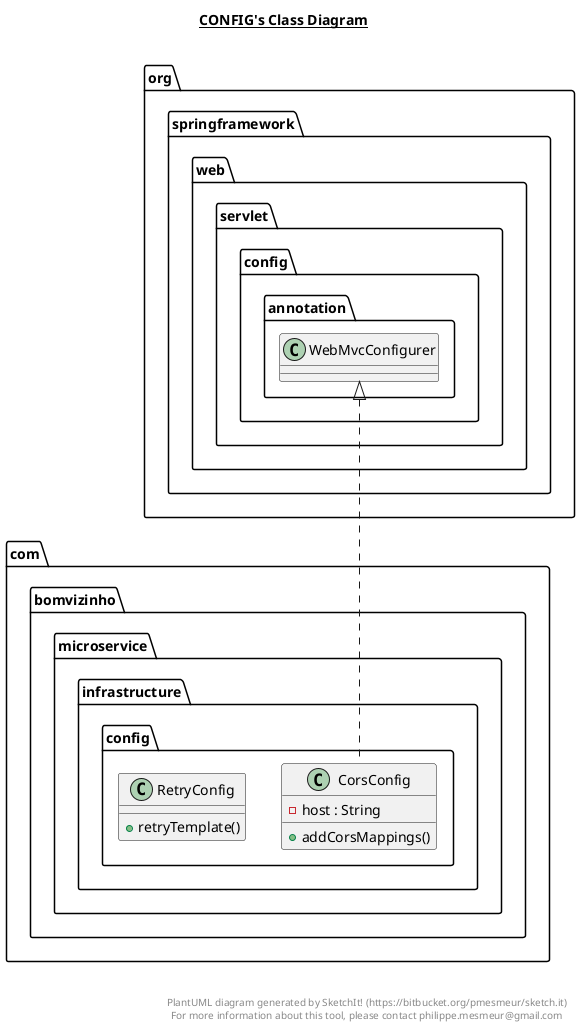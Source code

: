 @startuml

title __CONFIG's Class Diagram__\n

  namespace com.bomvizinho.microservice {
    namespace infrastructure.config {
      class com.bomvizinho.microservice.infrastructure.config.CorsConfig {
          - host : String
          + addCorsMappings()
      }
    }
  }
  

  namespace com.bomvizinho.microservice {
    namespace infrastructure.config {
      class com.bomvizinho.microservice.infrastructure.config.RetryConfig {
          + retryTemplate()
      }
    }
  }
  

  com.bomvizinho.microservice.infrastructure.config.CorsConfig .up.|> org.springframework.web.servlet.config.annotation.WebMvcConfigurer


right footer


PlantUML diagram generated by SketchIt! (https://bitbucket.org/pmesmeur/sketch.it)
For more information about this tool, please contact philippe.mesmeur@gmail.com
endfooter

@enduml
